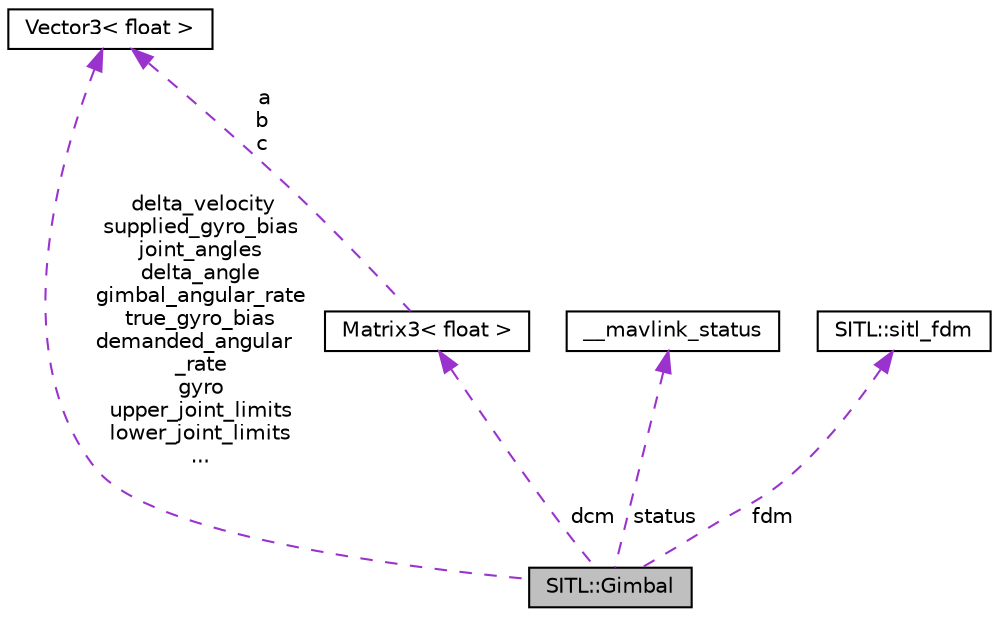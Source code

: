 digraph "SITL::Gimbal"
{
 // INTERACTIVE_SVG=YES
  edge [fontname="Helvetica",fontsize="10",labelfontname="Helvetica",labelfontsize="10"];
  node [fontname="Helvetica",fontsize="10",shape=record];
  Node1 [label="SITL::Gimbal",height=0.2,width=0.4,color="black", fillcolor="grey75", style="filled", fontcolor="black"];
  Node2 -> Node1 [dir="back",color="darkorchid3",fontsize="10",style="dashed",label=" dcm" ,fontname="Helvetica"];
  Node2 [label="Matrix3\< float \>",height=0.2,width=0.4,color="black", fillcolor="white", style="filled",URL="$classMatrix3.html"];
  Node3 -> Node2 [dir="back",color="darkorchid3",fontsize="10",style="dashed",label=" a\nb\nc" ,fontname="Helvetica"];
  Node3 [label="Vector3\< float \>",height=0.2,width=0.4,color="black", fillcolor="white", style="filled",URL="$classVector3.html"];
  Node4 -> Node1 [dir="back",color="darkorchid3",fontsize="10",style="dashed",label=" status" ,fontname="Helvetica"];
  Node4 [label="__mavlink_status",height=0.2,width=0.4,color="black", fillcolor="white", style="filled",URL="$struct____mavlink__status.html"];
  Node3 -> Node1 [dir="back",color="darkorchid3",fontsize="10",style="dashed",label=" delta_velocity\nsupplied_gyro_bias\njoint_angles\ndelta_angle\ngimbal_angular_rate\ntrue_gyro_bias\ndemanded_angular\l_rate\ngyro\nupper_joint_limits\nlower_joint_limits\n..." ,fontname="Helvetica"];
  Node5 -> Node1 [dir="back",color="darkorchid3",fontsize="10",style="dashed",label=" fdm" ,fontname="Helvetica"];
  Node5 [label="SITL::sitl_fdm",height=0.2,width=0.4,color="black", fillcolor="white", style="filled",URL="$structSITL_1_1sitl__fdm.html"];
}
